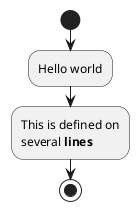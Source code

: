 @startuml
	start
		:Hello world;
		:This is defined on
		several **lines**;
	stop
@enduml

@startuml
	start
	:Hello world;
	:This is defined on
	several **lines**;
	end
@enduml